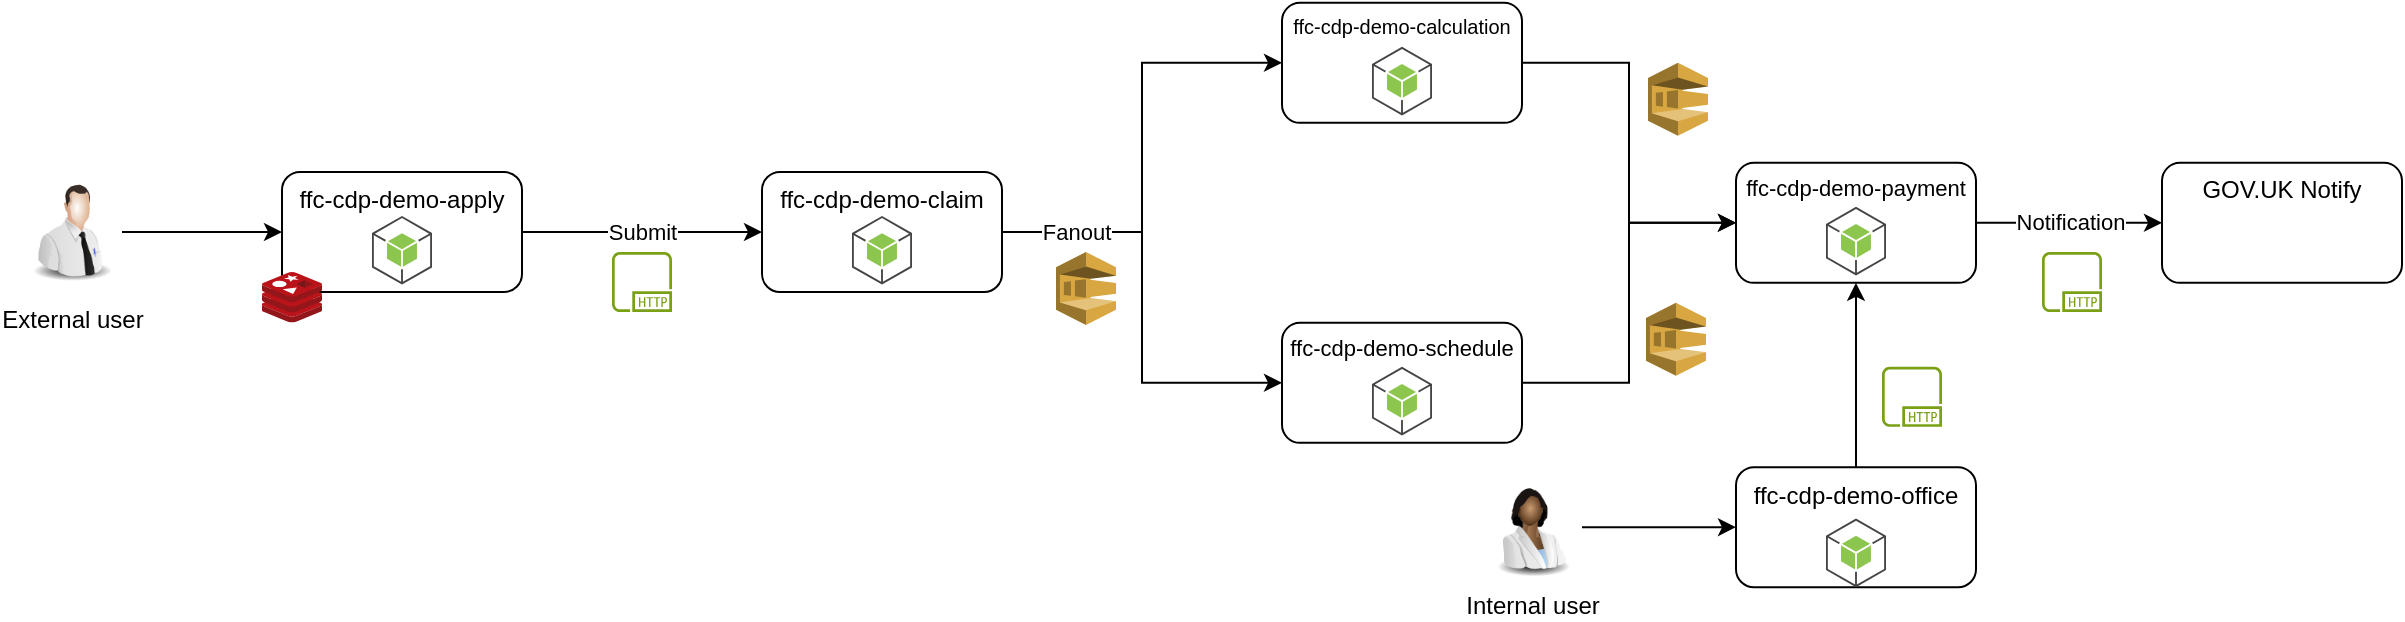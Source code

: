 <mxfile version="24.4.9" type="github">
  <diagram name="Page-1" id="P41Mbykcg7Z7r7LBX3vd">
    <mxGraphModel dx="2236" dy="785" grid="1" gridSize="10" guides="1" tooltips="1" connect="1" arrows="1" fold="1" page="1" pageScale="1" pageWidth="850" pageHeight="1100" math="0" shadow="0">
      <root>
        <mxCell id="0" />
        <mxCell id="1" parent="0" />
        <mxCell id="HOk6_xq2RgBBDs3iQjp_-9" value="Submit" style="edgeStyle=orthogonalEdgeStyle;rounded=0;orthogonalLoop=1;jettySize=auto;html=1;entryX=0;entryY=0.5;entryDx=0;entryDy=0;" edge="1" parent="1" source="HOk6_xq2RgBBDs3iQjp_-1" target="HOk6_xq2RgBBDs3iQjp_-7">
          <mxGeometry relative="1" as="geometry" />
        </mxCell>
        <mxCell id="HOk6_xq2RgBBDs3iQjp_-1" value="ffc-cdp-demo-apply" style="rounded=1;whiteSpace=wrap;html=1;verticalAlign=top;" vertex="1" parent="1">
          <mxGeometry x="80" y="280" width="120" height="60" as="geometry" />
        </mxCell>
        <mxCell id="HOk6_xq2RgBBDs3iQjp_-2" value="" style="outlineConnect=0;dashed=0;verticalLabelPosition=bottom;verticalAlign=top;align=center;html=1;shape=mxgraph.aws3.android;fillColor=#8CC64F;gradientColor=none;aspect=fixed;" vertex="1" parent="1">
          <mxGeometry x="125" y="302" width="30" height="34.29" as="geometry" />
        </mxCell>
        <mxCell id="HOk6_xq2RgBBDs3iQjp_-3" value="" style="image;sketch=0;aspect=fixed;html=1;points=[];align=center;fontSize=12;image=img/lib/mscae/Cache_Redis_Product.svg;" vertex="1" parent="1">
          <mxGeometry x="70" y="330" width="30" height="25.2" as="geometry" />
        </mxCell>
        <mxCell id="HOk6_xq2RgBBDs3iQjp_-6" style="edgeStyle=orthogonalEdgeStyle;rounded=0;orthogonalLoop=1;jettySize=auto;html=1;entryX=0;entryY=0.5;entryDx=0;entryDy=0;" edge="1" parent="1" source="HOk6_xq2RgBBDs3iQjp_-4" target="HOk6_xq2RgBBDs3iQjp_-1">
          <mxGeometry relative="1" as="geometry" />
        </mxCell>
        <mxCell id="HOk6_xq2RgBBDs3iQjp_-4" value="External user" style="image;html=1;image=img/lib/clip_art/people/Tech_Man_128x128.png" vertex="1" parent="1">
          <mxGeometry x="-50" y="280" width="50" height="60" as="geometry" />
        </mxCell>
        <mxCell id="HOk6_xq2RgBBDs3iQjp_-39" value="" style="edgeStyle=orthogonalEdgeStyle;rounded=0;orthogonalLoop=1;jettySize=auto;html=1;" edge="1" parent="1" source="HOk6_xq2RgBBDs3iQjp_-5" target="HOk6_xq2RgBBDs3iQjp_-33">
          <mxGeometry relative="1" as="geometry" />
        </mxCell>
        <mxCell id="HOk6_xq2RgBBDs3iQjp_-5" value="Internal user" style="image;html=1;image=img/lib/clip_art/people/Scientist_Woman_Black_128x128.png;aspect=fixed;" vertex="1" parent="1">
          <mxGeometry x="680" y="432.6" width="50" height="50" as="geometry" />
        </mxCell>
        <mxCell id="HOk6_xq2RgBBDs3iQjp_-16" style="edgeStyle=orthogonalEdgeStyle;rounded=0;orthogonalLoop=1;jettySize=auto;html=1;entryX=0;entryY=0.5;entryDx=0;entryDy=0;" edge="1" parent="1" source="HOk6_xq2RgBBDs3iQjp_-7" target="HOk6_xq2RgBBDs3iQjp_-12">
          <mxGeometry relative="1" as="geometry" />
        </mxCell>
        <mxCell id="HOk6_xq2RgBBDs3iQjp_-17" style="edgeStyle=orthogonalEdgeStyle;rounded=0;orthogonalLoop=1;jettySize=auto;html=1;entryX=0;entryY=0.5;entryDx=0;entryDy=0;" edge="1" parent="1" source="HOk6_xq2RgBBDs3iQjp_-7" target="HOk6_xq2RgBBDs3iQjp_-14">
          <mxGeometry relative="1" as="geometry" />
        </mxCell>
        <mxCell id="HOk6_xq2RgBBDs3iQjp_-37" value="Fanout" style="edgeLabel;html=1;align=center;verticalAlign=middle;resizable=0;points=[];" vertex="1" connectable="0" parent="HOk6_xq2RgBBDs3iQjp_-17">
          <mxGeometry x="-0.8" y="-4" relative="1" as="geometry">
            <mxPoint x="15" y="-4" as="offset" />
          </mxGeometry>
        </mxCell>
        <mxCell id="HOk6_xq2RgBBDs3iQjp_-7" value="ffc-cdp-demo-claim" style="rounded=1;whiteSpace=wrap;html=1;verticalAlign=top;" vertex="1" parent="1">
          <mxGeometry x="320" y="280" width="120" height="60" as="geometry" />
        </mxCell>
        <mxCell id="HOk6_xq2RgBBDs3iQjp_-8" value="" style="outlineConnect=0;dashed=0;verticalLabelPosition=bottom;verticalAlign=top;align=center;html=1;shape=mxgraph.aws3.android;fillColor=#8CC64F;gradientColor=none;aspect=fixed;" vertex="1" parent="1">
          <mxGeometry x="365" y="302" width="30" height="34.29" as="geometry" />
        </mxCell>
        <mxCell id="HOk6_xq2RgBBDs3iQjp_-10" value="" style="sketch=0;outlineConnect=0;fontColor=#232F3E;gradientColor=none;fillColor=#7AA116;strokeColor=none;dashed=0;verticalLabelPosition=bottom;verticalAlign=top;align=center;html=1;fontSize=12;fontStyle=0;aspect=fixed;pointerEvents=1;shape=mxgraph.aws4.http_protocol;" vertex="1" parent="1">
          <mxGeometry x="245" y="320" width="30" height="30" as="geometry" />
        </mxCell>
        <mxCell id="HOk6_xq2RgBBDs3iQjp_-11" value="" style="shape=image;verticalLabelPosition=bottom;labelBackgroundColor=default;verticalAlign=top;aspect=fixed;imageAspect=0;image=https://www.pngrepo.com/download/331488/mongodb.png;" vertex="1" parent="1">
          <mxGeometry x="310" y="325.2" width="30" height="30" as="geometry" />
        </mxCell>
        <mxCell id="HOk6_xq2RgBBDs3iQjp_-21" style="edgeStyle=orthogonalEdgeStyle;rounded=0;orthogonalLoop=1;jettySize=auto;html=1;entryX=0;entryY=0.5;entryDx=0;entryDy=0;" edge="1" parent="1" source="HOk6_xq2RgBBDs3iQjp_-12" target="HOk6_xq2RgBBDs3iQjp_-19">
          <mxGeometry relative="1" as="geometry" />
        </mxCell>
        <mxCell id="HOk6_xq2RgBBDs3iQjp_-12" value="ffc-cdp-demo-calculation" style="rounded=1;whiteSpace=wrap;html=1;verticalAlign=top;fontSize=10;" vertex="1" parent="1">
          <mxGeometry x="580" y="195.43" width="120" height="60" as="geometry" />
        </mxCell>
        <mxCell id="HOk6_xq2RgBBDs3iQjp_-13" value="" style="outlineConnect=0;dashed=0;verticalLabelPosition=bottom;verticalAlign=top;align=center;html=1;shape=mxgraph.aws3.android;fillColor=#8CC64F;gradientColor=none;aspect=fixed;" vertex="1" parent="1">
          <mxGeometry x="625" y="217.43" width="30" height="34.29" as="geometry" />
        </mxCell>
        <mxCell id="HOk6_xq2RgBBDs3iQjp_-22" style="edgeStyle=orthogonalEdgeStyle;rounded=0;orthogonalLoop=1;jettySize=auto;html=1;entryX=0;entryY=0.5;entryDx=0;entryDy=0;" edge="1" parent="1" source="HOk6_xq2RgBBDs3iQjp_-14" target="HOk6_xq2RgBBDs3iQjp_-19">
          <mxGeometry relative="1" as="geometry" />
        </mxCell>
        <mxCell id="HOk6_xq2RgBBDs3iQjp_-14" value="ffc-cdp-demo-schedule" style="rounded=1;whiteSpace=wrap;html=1;verticalAlign=top;fontSize=11;" vertex="1" parent="1">
          <mxGeometry x="580" y="355.43" width="120" height="60" as="geometry" />
        </mxCell>
        <mxCell id="HOk6_xq2RgBBDs3iQjp_-15" value="" style="outlineConnect=0;dashed=0;verticalLabelPosition=bottom;verticalAlign=top;align=center;html=1;shape=mxgraph.aws3.android;fillColor=#8CC64F;gradientColor=none;aspect=fixed;" vertex="1" parent="1">
          <mxGeometry x="625" y="377.43" width="30" height="34.29" as="geometry" />
        </mxCell>
        <mxCell id="HOk6_xq2RgBBDs3iQjp_-18" value="" style="outlineConnect=0;dashed=0;verticalLabelPosition=bottom;verticalAlign=top;align=center;html=1;shape=mxgraph.aws3.sqs;fillColor=#D9A741;gradientColor=none;aspect=fixed;" vertex="1" parent="1">
          <mxGeometry x="467" y="320" width="30" height="36.47" as="geometry" />
        </mxCell>
        <mxCell id="HOk6_xq2RgBBDs3iQjp_-35" value="Notification" style="edgeStyle=orthogonalEdgeStyle;rounded=0;orthogonalLoop=1;jettySize=auto;html=1;entryX=0;entryY=0.5;entryDx=0;entryDy=0;" edge="1" parent="1" source="HOk6_xq2RgBBDs3iQjp_-19" target="HOk6_xq2RgBBDs3iQjp_-30">
          <mxGeometry relative="1" as="geometry" />
        </mxCell>
        <mxCell id="HOk6_xq2RgBBDs3iQjp_-19" value="ffc-cdp-demo-payment" style="rounded=1;whiteSpace=wrap;html=1;verticalAlign=top;fontSize=11;" vertex="1" parent="1">
          <mxGeometry x="807" y="275.43" width="120" height="60" as="geometry" />
        </mxCell>
        <mxCell id="HOk6_xq2RgBBDs3iQjp_-20" value="" style="outlineConnect=0;dashed=0;verticalLabelPosition=bottom;verticalAlign=top;align=center;html=1;shape=mxgraph.aws3.android;fillColor=#8CC64F;gradientColor=none;aspect=fixed;" vertex="1" parent="1">
          <mxGeometry x="852" y="297.43" width="30" height="34.29" as="geometry" />
        </mxCell>
        <mxCell id="HOk6_xq2RgBBDs3iQjp_-25" value="" style="outlineConnect=0;dashed=0;verticalLabelPosition=bottom;verticalAlign=top;align=center;html=1;shape=mxgraph.aws3.sqs;fillColor=#D9A741;gradientColor=none;aspect=fixed;" vertex="1" parent="1">
          <mxGeometry x="763" y="225.43" width="30" height="36.47" as="geometry" />
        </mxCell>
        <mxCell id="HOk6_xq2RgBBDs3iQjp_-26" value="" style="outlineConnect=0;dashed=0;verticalLabelPosition=bottom;verticalAlign=top;align=center;html=1;shape=mxgraph.aws3.sqs;fillColor=#D9A741;gradientColor=none;aspect=fixed;" vertex="1" parent="1">
          <mxGeometry x="762" y="345.43" width="30" height="36.47" as="geometry" />
        </mxCell>
        <mxCell id="HOk6_xq2RgBBDs3iQjp_-29" value="" style="shape=image;verticalLabelPosition=bottom;labelBackgroundColor=default;verticalAlign=top;aspect=fixed;imageAspect=0;image=https://www.pngrepo.com/download/331488/mongodb.png;" vertex="1" parent="1">
          <mxGeometry x="797" y="320.63" width="30" height="30" as="geometry" />
        </mxCell>
        <mxCell id="HOk6_xq2RgBBDs3iQjp_-30" value="GOV.UK Notify" style="rounded=1;whiteSpace=wrap;html=1;verticalAlign=top;" vertex="1" parent="1">
          <mxGeometry x="1020" y="275.43" width="120" height="60" as="geometry" />
        </mxCell>
        <mxCell id="HOk6_xq2RgBBDs3iQjp_-31" value="" style="shape=image;verticalLabelPosition=bottom;labelBackgroundColor=default;verticalAlign=top;aspect=fixed;imageAspect=0;image=https://joefraser.co.uk/wp-content/uploads/2020/04/gov-uk-logo.jpg;" vertex="1" parent="1">
          <mxGeometry x="1065" y="305.42" width="30" height="20.01" as="geometry" />
        </mxCell>
        <mxCell id="HOk6_xq2RgBBDs3iQjp_-41" style="edgeStyle=orthogonalEdgeStyle;rounded=0;orthogonalLoop=1;jettySize=auto;html=1;entryX=0.5;entryY=1;entryDx=0;entryDy=0;" edge="1" parent="1" source="HOk6_xq2RgBBDs3iQjp_-33" target="HOk6_xq2RgBBDs3iQjp_-19">
          <mxGeometry relative="1" as="geometry" />
        </mxCell>
        <mxCell id="HOk6_xq2RgBBDs3iQjp_-33" value="ffc-cdp-demo-office" style="rounded=1;whiteSpace=wrap;html=1;verticalAlign=top;" vertex="1" parent="1">
          <mxGeometry x="807" y="427.6" width="120" height="60" as="geometry" />
        </mxCell>
        <mxCell id="HOk6_xq2RgBBDs3iQjp_-36" value="" style="sketch=0;outlineConnect=0;fontColor=#232F3E;gradientColor=none;fillColor=#7AA116;strokeColor=none;dashed=0;verticalLabelPosition=bottom;verticalAlign=top;align=center;html=1;fontSize=12;fontStyle=0;aspect=fixed;pointerEvents=1;shape=mxgraph.aws4.http_protocol;" vertex="1" parent="1">
          <mxGeometry x="960" y="320" width="30" height="30" as="geometry" />
        </mxCell>
        <mxCell id="HOk6_xq2RgBBDs3iQjp_-38" value="" style="outlineConnect=0;dashed=0;verticalLabelPosition=bottom;verticalAlign=top;align=center;html=1;shape=mxgraph.aws3.android;fillColor=#8CC64F;gradientColor=none;aspect=fixed;" vertex="1" parent="1">
          <mxGeometry x="852" y="453.31" width="30" height="34.29" as="geometry" />
        </mxCell>
        <mxCell id="HOk6_xq2RgBBDs3iQjp_-42" value="" style="sketch=0;outlineConnect=0;fontColor=#232F3E;gradientColor=none;fillColor=#7AA116;strokeColor=none;dashed=0;verticalLabelPosition=bottom;verticalAlign=top;align=center;html=1;fontSize=12;fontStyle=0;aspect=fixed;pointerEvents=1;shape=mxgraph.aws4.http_protocol;" vertex="1" parent="1">
          <mxGeometry x="880" y="377.43" width="30" height="30" as="geometry" />
        </mxCell>
      </root>
    </mxGraphModel>
  </diagram>
</mxfile>
